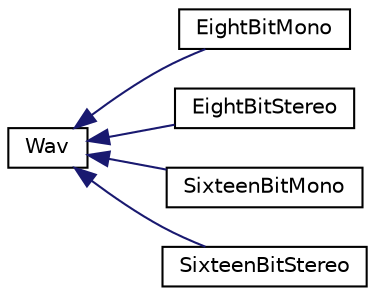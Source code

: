digraph "Graphical Class Hierarchy"
{
  edge [fontname="Helvetica",fontsize="10",labelfontname="Helvetica",labelfontsize="10"];
  node [fontname="Helvetica",fontsize="10",shape=record];
  rankdir="LR";
  Node0 [label="Wav",height=0.2,width=0.4,color="black", fillcolor="white", style="filled",URL="$de/dd3/classWav.html"];
  Node0 -> Node1 [dir="back",color="midnightblue",fontsize="10",style="solid",fontname="Helvetica"];
  Node1 [label="EightBitMono",height=0.2,width=0.4,color="black", fillcolor="white", style="filled",URL="$da/db3/classEightBitMono.html"];
  Node0 -> Node2 [dir="back",color="midnightblue",fontsize="10",style="solid",fontname="Helvetica"];
  Node2 [label="EightBitStereo",height=0.2,width=0.4,color="black", fillcolor="white", style="filled",URL="$da/d9c/classEightBitStereo.html"];
  Node0 -> Node3 [dir="back",color="midnightblue",fontsize="10",style="solid",fontname="Helvetica"];
  Node3 [label="SixteenBitMono",height=0.2,width=0.4,color="black", fillcolor="white", style="filled",URL="$da/d2f/classSixteenBitMono.html"];
  Node0 -> Node4 [dir="back",color="midnightblue",fontsize="10",style="solid",fontname="Helvetica"];
  Node4 [label="SixteenBitStereo",height=0.2,width=0.4,color="black", fillcolor="white", style="filled",URL="$df/d5b/classSixteenBitStereo.html"];
}
